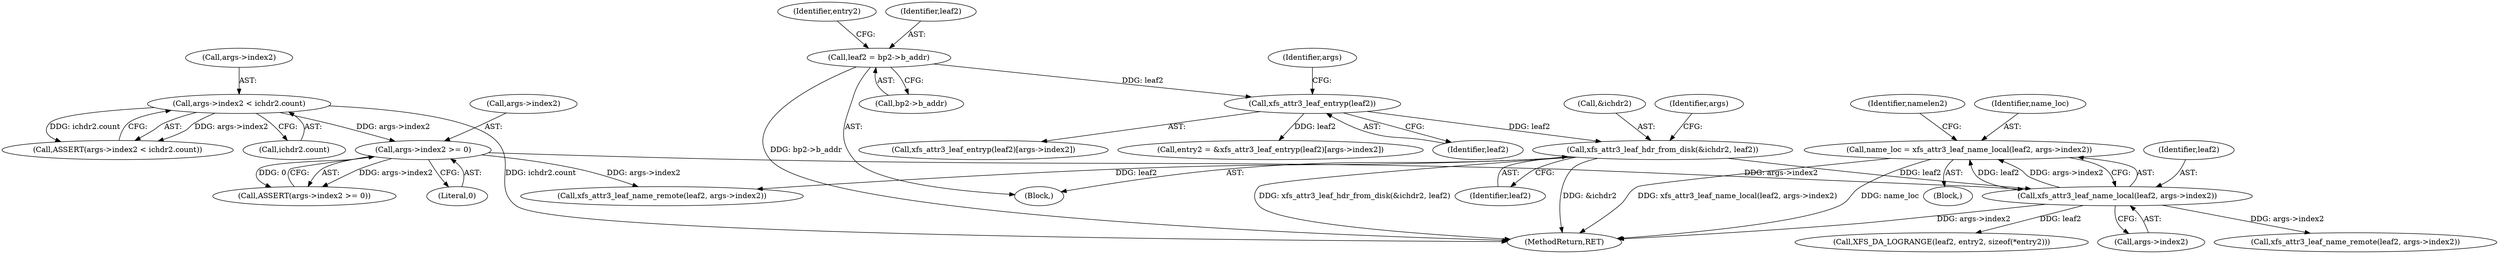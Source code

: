 digraph "0_linux_8275cdd0e7ac550dcce2b3ef6d2fb3b808c1ae59_4@pointer" {
"1000295" [label="(Call,name_loc = xfs_attr3_leaf_name_local(leaf2, args->index2))"];
"1000297" [label="(Call,xfs_attr3_leaf_name_local(leaf2, args->index2))"];
"1000223" [label="(Call,xfs_attr3_leaf_hdr_from_disk(&ichdr2, leaf2))"];
"1000200" [label="(Call,xfs_attr3_leaf_entryp(leaf2))"];
"1000191" [label="(Call,leaf2 = bp2->b_addr)"];
"1000236" [label="(Call,args->index2 >= 0)"];
"1000228" [label="(Call,args->index2 < ichdr2.count)"];
"1000226" [label="(Identifier,leaf2)"];
"1000443" [label="(Call,XFS_DA_LOGRANGE(leaf2, entry2, sizeof(*entry2)))"];
"1000199" [label="(Call,xfs_attr3_leaf_entryp(leaf2)[args->index2])"];
"1000235" [label="(Call,ASSERT(args->index2 >= 0))"];
"1000223" [label="(Call,xfs_attr3_leaf_hdr_from_disk(&ichdr2, leaf2))"];
"1000299" [label="(Call,args->index2)"];
"1000303" [label="(Identifier,namelen2)"];
"1000197" [label="(Identifier,entry2)"];
"1000237" [label="(Call,args->index2)"];
"1000232" [label="(Call,ichdr2.count)"];
"1000298" [label="(Identifier,leaf2)"];
"1000498" [label="(MethodReturn,RET)"];
"1000295" [label="(Call,name_loc = xfs_attr3_leaf_name_local(leaf2, args->index2))"];
"1000297" [label="(Call,xfs_attr3_leaf_name_local(leaf2, args->index2))"];
"1000196" [label="(Call,entry2 = &xfs_attr3_leaf_entryp(leaf2)[args->index2])"];
"1000240" [label="(Literal,0)"];
"1000236" [label="(Call,args->index2 >= 0)"];
"1000193" [label="(Call,bp2->b_addr)"];
"1000230" [label="(Identifier,args)"];
"1000191" [label="(Call,leaf2 = bp2->b_addr)"];
"1000318" [label="(Call,xfs_attr3_leaf_name_remote(leaf2, args->index2))"];
"1000227" [label="(Call,ASSERT(args->index2 < ichdr2.count))"];
"1000200" [label="(Call,xfs_attr3_leaf_entryp(leaf2))"];
"1000294" [label="(Block,)"];
"1000224" [label="(Call,&ichdr2)"];
"1000192" [label="(Identifier,leaf2)"];
"1000228" [label="(Call,args->index2 < ichdr2.count)"];
"1000201" [label="(Identifier,leaf2)"];
"1000203" [label="(Identifier,args)"];
"1000296" [label="(Identifier,name_loc)"];
"1000460" [label="(Call,xfs_attr3_leaf_name_remote(leaf2, args->index2))"];
"1000229" [label="(Call,args->index2)"];
"1000105" [label="(Block,)"];
"1000295" -> "1000294"  [label="AST: "];
"1000295" -> "1000297"  [label="CFG: "];
"1000296" -> "1000295"  [label="AST: "];
"1000297" -> "1000295"  [label="AST: "];
"1000303" -> "1000295"  [label="CFG: "];
"1000295" -> "1000498"  [label="DDG: name_loc"];
"1000295" -> "1000498"  [label="DDG: xfs_attr3_leaf_name_local(leaf2, args->index2)"];
"1000297" -> "1000295"  [label="DDG: leaf2"];
"1000297" -> "1000295"  [label="DDG: args->index2"];
"1000297" -> "1000299"  [label="CFG: "];
"1000298" -> "1000297"  [label="AST: "];
"1000299" -> "1000297"  [label="AST: "];
"1000297" -> "1000498"  [label="DDG: args->index2"];
"1000223" -> "1000297"  [label="DDG: leaf2"];
"1000236" -> "1000297"  [label="DDG: args->index2"];
"1000297" -> "1000443"  [label="DDG: leaf2"];
"1000297" -> "1000460"  [label="DDG: args->index2"];
"1000223" -> "1000105"  [label="AST: "];
"1000223" -> "1000226"  [label="CFG: "];
"1000224" -> "1000223"  [label="AST: "];
"1000226" -> "1000223"  [label="AST: "];
"1000230" -> "1000223"  [label="CFG: "];
"1000223" -> "1000498"  [label="DDG: xfs_attr3_leaf_hdr_from_disk(&ichdr2, leaf2)"];
"1000223" -> "1000498"  [label="DDG: &ichdr2"];
"1000200" -> "1000223"  [label="DDG: leaf2"];
"1000223" -> "1000318"  [label="DDG: leaf2"];
"1000200" -> "1000199"  [label="AST: "];
"1000200" -> "1000201"  [label="CFG: "];
"1000201" -> "1000200"  [label="AST: "];
"1000203" -> "1000200"  [label="CFG: "];
"1000200" -> "1000196"  [label="DDG: leaf2"];
"1000191" -> "1000200"  [label="DDG: leaf2"];
"1000191" -> "1000105"  [label="AST: "];
"1000191" -> "1000193"  [label="CFG: "];
"1000192" -> "1000191"  [label="AST: "];
"1000193" -> "1000191"  [label="AST: "];
"1000197" -> "1000191"  [label="CFG: "];
"1000191" -> "1000498"  [label="DDG: bp2->b_addr"];
"1000236" -> "1000235"  [label="AST: "];
"1000236" -> "1000240"  [label="CFG: "];
"1000237" -> "1000236"  [label="AST: "];
"1000240" -> "1000236"  [label="AST: "];
"1000235" -> "1000236"  [label="CFG: "];
"1000236" -> "1000235"  [label="DDG: args->index2"];
"1000236" -> "1000235"  [label="DDG: 0"];
"1000228" -> "1000236"  [label="DDG: args->index2"];
"1000236" -> "1000318"  [label="DDG: args->index2"];
"1000228" -> "1000227"  [label="AST: "];
"1000228" -> "1000232"  [label="CFG: "];
"1000229" -> "1000228"  [label="AST: "];
"1000232" -> "1000228"  [label="AST: "];
"1000227" -> "1000228"  [label="CFG: "];
"1000228" -> "1000498"  [label="DDG: ichdr2.count"];
"1000228" -> "1000227"  [label="DDG: args->index2"];
"1000228" -> "1000227"  [label="DDG: ichdr2.count"];
}
